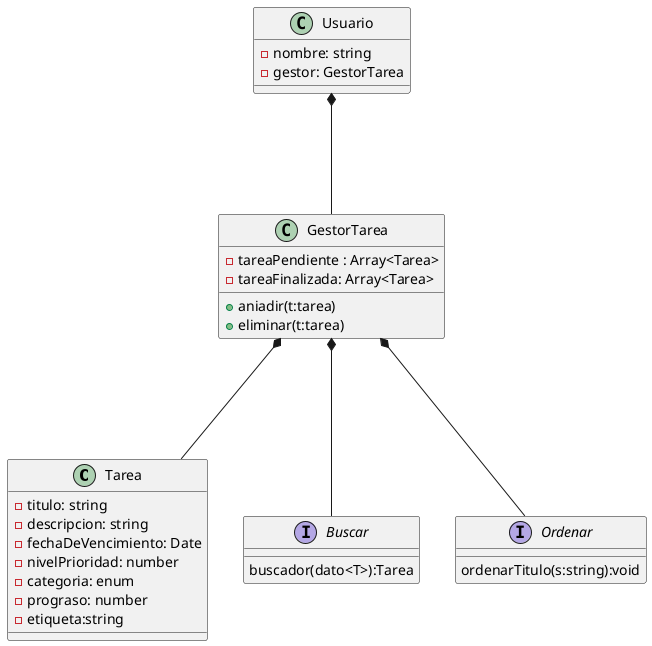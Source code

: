 @startuml Diagrama

class Tarea {
    -titulo: string
    -descripcion: string 
    -fechaDeVencimiento: Date
    -nivelPrioridad: number
    -categoria: enum
    -prograso: number
    -etiqueta:string  
}

class GestorTarea {
    -tareaPendiente : Array<Tarea>
    -tareaFinalizada: Array<Tarea>
    +aniadir(t:tarea)
    +eliminar(t:tarea)
      
}

interface Buscar {
  buscador(dato<T>):Tarea
}

interface Ordenar {
  ordenarTitulo(s:string):void
}

class Usuario {
    -nombre: string
    -gestor: GestorTarea  
}

Usuario *--- GestorTarea
GestorTarea *--- Tarea
GestorTarea *--- Buscar
GestorTarea *--- Ordenar
@enduml